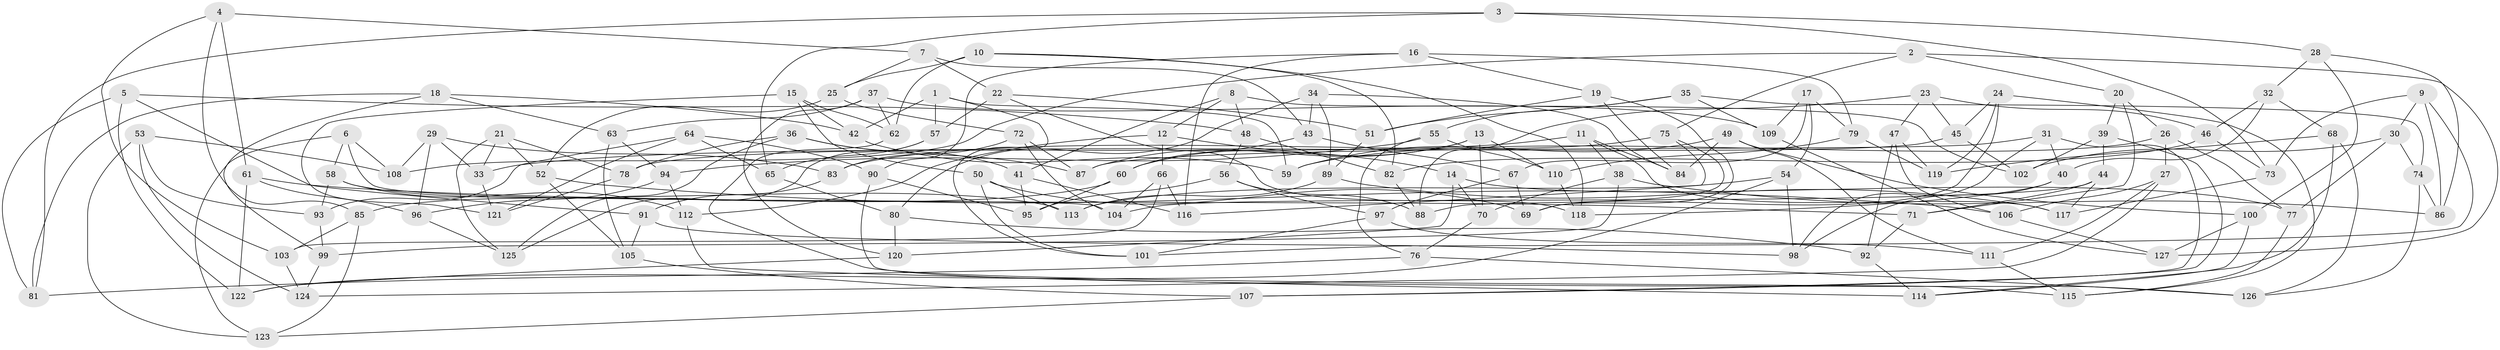 // coarse degree distribution, {4: 0.5657894736842105, 11: 0.013157894736842105, 10: 0.039473684210526314, 5: 0.039473684210526314, 3: 0.05263157894736842, 6: 0.15789473684210525, 8: 0.07894736842105263, 7: 0.039473684210526314, 9: 0.013157894736842105}
// Generated by graph-tools (version 1.1) at 2025/20/03/04/25 18:20:41]
// undirected, 127 vertices, 254 edges
graph export_dot {
graph [start="1"]
  node [color=gray90,style=filled];
  1;
  2;
  3;
  4;
  5;
  6;
  7;
  8;
  9;
  10;
  11;
  12;
  13;
  14;
  15;
  16;
  17;
  18;
  19;
  20;
  21;
  22;
  23;
  24;
  25;
  26;
  27;
  28;
  29;
  30;
  31;
  32;
  33;
  34;
  35;
  36;
  37;
  38;
  39;
  40;
  41;
  42;
  43;
  44;
  45;
  46;
  47;
  48;
  49;
  50;
  51;
  52;
  53;
  54;
  55;
  56;
  57;
  58;
  59;
  60;
  61;
  62;
  63;
  64;
  65;
  66;
  67;
  68;
  69;
  70;
  71;
  72;
  73;
  74;
  75;
  76;
  77;
  78;
  79;
  80;
  81;
  82;
  83;
  84;
  85;
  86;
  87;
  88;
  89;
  90;
  91;
  92;
  93;
  94;
  95;
  96;
  97;
  98;
  99;
  100;
  101;
  102;
  103;
  104;
  105;
  106;
  107;
  108;
  109;
  110;
  111;
  112;
  113;
  114;
  115;
  116;
  117;
  118;
  119;
  120;
  121;
  122;
  123;
  124;
  125;
  126;
  127;
  1 -- 42;
  1 -- 101;
  1 -- 57;
  1 -- 59;
  2 -- 127;
  2 -- 108;
  2 -- 20;
  2 -- 75;
  3 -- 28;
  3 -- 81;
  3 -- 73;
  3 -- 65;
  4 -- 103;
  4 -- 61;
  4 -- 7;
  4 -- 85;
  5 -- 91;
  5 -- 122;
  5 -- 48;
  5 -- 81;
  6 -- 108;
  6 -- 58;
  6 -- 104;
  6 -- 123;
  7 -- 22;
  7 -- 43;
  7 -- 25;
  8 -- 12;
  8 -- 102;
  8 -- 41;
  8 -- 48;
  9 -- 30;
  9 -- 73;
  9 -- 86;
  9 -- 101;
  10 -- 118;
  10 -- 25;
  10 -- 82;
  10 -- 62;
  11 -- 84;
  11 -- 33;
  11 -- 117;
  11 -- 38;
  12 -- 66;
  12 -- 14;
  12 -- 112;
  13 -- 70;
  13 -- 60;
  13 -- 110;
  13 -- 87;
  14 -- 77;
  14 -- 70;
  14 -- 120;
  15 -- 50;
  15 -- 121;
  15 -- 42;
  15 -- 62;
  16 -- 19;
  16 -- 79;
  16 -- 116;
  16 -- 90;
  17 -- 79;
  17 -- 54;
  17 -- 67;
  17 -- 109;
  18 -- 99;
  18 -- 42;
  18 -- 63;
  18 -- 81;
  19 -- 51;
  19 -- 69;
  19 -- 84;
  20 -- 71;
  20 -- 39;
  20 -- 26;
  21 -- 33;
  21 -- 125;
  21 -- 52;
  21 -- 78;
  22 -- 118;
  22 -- 57;
  22 -- 51;
  23 -- 45;
  23 -- 46;
  23 -- 88;
  23 -- 47;
  24 -- 119;
  24 -- 115;
  24 -- 69;
  24 -- 45;
  25 -- 72;
  25 -- 52;
  26 -- 59;
  26 -- 77;
  26 -- 27;
  27 -- 111;
  27 -- 124;
  27 -- 106;
  28 -- 32;
  28 -- 100;
  28 -- 86;
  29 -- 96;
  29 -- 33;
  29 -- 83;
  29 -- 108;
  30 -- 74;
  30 -- 77;
  30 -- 102;
  31 -- 107;
  31 -- 87;
  31 -- 98;
  31 -- 40;
  32 -- 46;
  32 -- 40;
  32 -- 68;
  33 -- 121;
  34 -- 43;
  34 -- 80;
  34 -- 84;
  34 -- 89;
  35 -- 74;
  35 -- 55;
  35 -- 51;
  35 -- 109;
  36 -- 78;
  36 -- 87;
  36 -- 41;
  36 -- 125;
  37 -- 109;
  37 -- 63;
  37 -- 62;
  37 -- 120;
  38 -- 70;
  38 -- 99;
  38 -- 86;
  39 -- 107;
  39 -- 102;
  39 -- 44;
  40 -- 98;
  40 -- 118;
  41 -- 116;
  41 -- 95;
  42 -- 59;
  43 -- 67;
  43 -- 60;
  44 -- 104;
  44 -- 71;
  44 -- 117;
  45 -- 78;
  45 -- 102;
  46 -- 73;
  46 -- 82;
  47 -- 92;
  47 -- 106;
  47 -- 119;
  48 -- 56;
  48 -- 82;
  49 -- 84;
  49 -- 59;
  49 -- 111;
  49 -- 100;
  50 -- 101;
  50 -- 69;
  50 -- 113;
  51 -- 89;
  52 -- 105;
  52 -- 106;
  53 -- 93;
  53 -- 124;
  53 -- 123;
  53 -- 108;
  54 -- 113;
  54 -- 98;
  54 -- 122;
  55 -- 110;
  55 -- 94;
  55 -- 76;
  56 -- 95;
  56 -- 88;
  56 -- 97;
  57 -- 125;
  57 -- 65;
  58 -- 113;
  58 -- 112;
  58 -- 93;
  60 -- 95;
  60 -- 85;
  61 -- 122;
  61 -- 96;
  61 -- 71;
  62 -- 115;
  63 -- 105;
  63 -- 94;
  64 -- 65;
  64 -- 90;
  64 -- 93;
  64 -- 121;
  65 -- 80;
  66 -- 116;
  66 -- 104;
  66 -- 103;
  67 -- 69;
  67 -- 97;
  68 -- 126;
  68 -- 119;
  68 -- 114;
  70 -- 76;
  71 -- 92;
  72 -- 87;
  72 -- 104;
  72 -- 83;
  73 -- 117;
  74 -- 86;
  74 -- 126;
  75 -- 116;
  75 -- 88;
  75 -- 83;
  76 -- 81;
  76 -- 126;
  77 -- 115;
  78 -- 121;
  79 -- 119;
  79 -- 110;
  80 -- 120;
  80 -- 92;
  82 -- 88;
  83 -- 91;
  85 -- 103;
  85 -- 123;
  89 -- 113;
  89 -- 117;
  90 -- 126;
  90 -- 95;
  91 -- 105;
  91 -- 98;
  92 -- 114;
  93 -- 99;
  94 -- 96;
  94 -- 112;
  96 -- 125;
  97 -- 111;
  97 -- 101;
  99 -- 124;
  100 -- 127;
  100 -- 114;
  103 -- 124;
  105 -- 107;
  106 -- 127;
  107 -- 123;
  109 -- 127;
  110 -- 118;
  111 -- 115;
  112 -- 114;
  120 -- 122;
}

